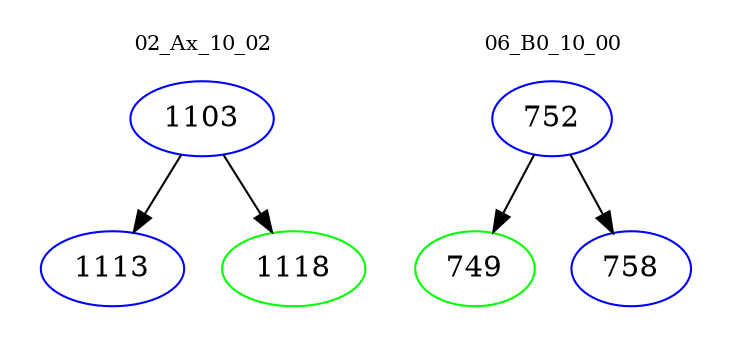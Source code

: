 digraph{
subgraph cluster_0 {
color = white
label = "02_Ax_10_02";
fontsize=10;
T0_1103 [label="1103", color="blue"]
T0_1103 -> T0_1113 [color="black"]
T0_1113 [label="1113", color="blue"]
T0_1103 -> T0_1118 [color="black"]
T0_1118 [label="1118", color="green"]
}
subgraph cluster_1 {
color = white
label = "06_B0_10_00";
fontsize=10;
T1_752 [label="752", color="blue"]
T1_752 -> T1_749 [color="black"]
T1_749 [label="749", color="green"]
T1_752 -> T1_758 [color="black"]
T1_758 [label="758", color="blue"]
}
}
